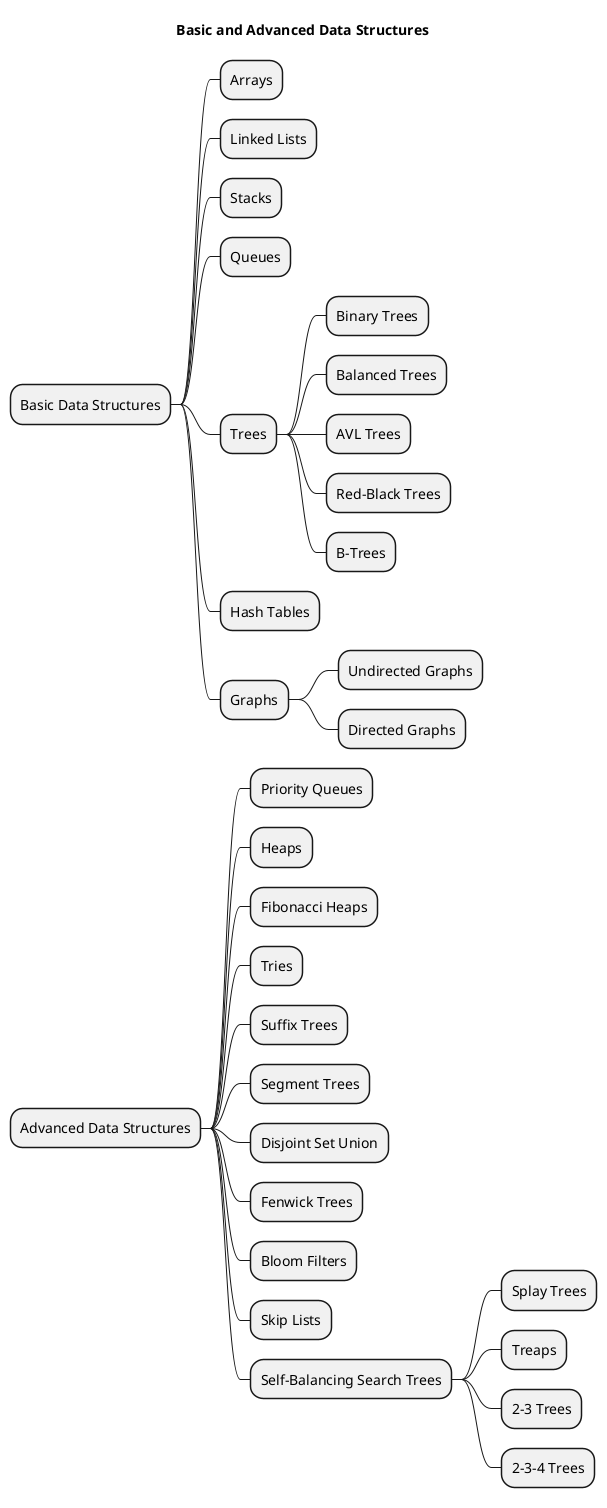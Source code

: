 @startmindmap
title Basic and Advanced Data Structures

* Basic Data Structures
** Arrays
** Linked Lists
** Stacks
** Queues
** Trees
*** Binary Trees
*** Balanced Trees
*** AVL Trees
*** Red-Black Trees
*** B-Trees
** Hash Tables
** Graphs
*** Undirected Graphs
*** Directed Graphs

* Advanced Data Structures
** Priority Queues
** Heaps
** Fibonacci Heaps
** Tries
** Suffix Trees
** Segment Trees
** Disjoint Set Union
** Fenwick Trees
** Bloom Filters
** Skip Lists
** Self-Balancing Search Trees
*** Splay Trees
*** Treaps
*** 2-3 Trees
*** 2-3-4 Trees

@endmindmap

